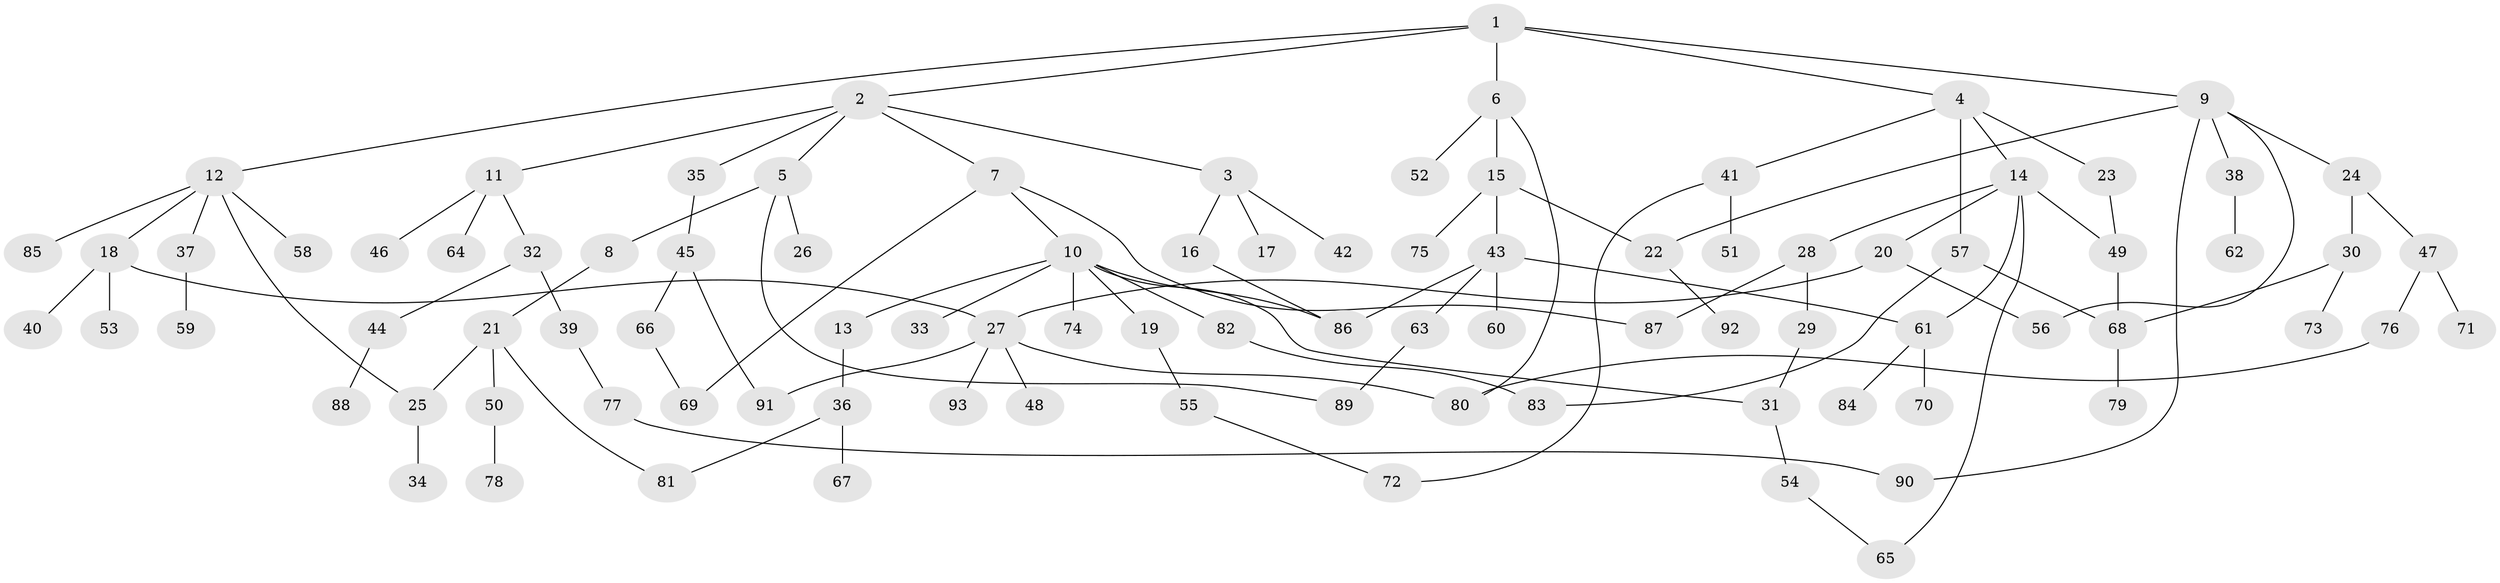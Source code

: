 // coarse degree distribution, {9: 0.03278688524590164, 3: 0.19672131147540983, 5: 0.04918032786885246, 4: 0.04918032786885246, 7: 0.03278688524590164, 8: 0.01639344262295082, 2: 0.29508196721311475, 1: 0.3114754098360656, 6: 0.01639344262295082}
// Generated by graph-tools (version 1.1) at 2025/41/03/06/25 10:41:26]
// undirected, 93 vertices, 114 edges
graph export_dot {
graph [start="1"]
  node [color=gray90,style=filled];
  1;
  2;
  3;
  4;
  5;
  6;
  7;
  8;
  9;
  10;
  11;
  12;
  13;
  14;
  15;
  16;
  17;
  18;
  19;
  20;
  21;
  22;
  23;
  24;
  25;
  26;
  27;
  28;
  29;
  30;
  31;
  32;
  33;
  34;
  35;
  36;
  37;
  38;
  39;
  40;
  41;
  42;
  43;
  44;
  45;
  46;
  47;
  48;
  49;
  50;
  51;
  52;
  53;
  54;
  55;
  56;
  57;
  58;
  59;
  60;
  61;
  62;
  63;
  64;
  65;
  66;
  67;
  68;
  69;
  70;
  71;
  72;
  73;
  74;
  75;
  76;
  77;
  78;
  79;
  80;
  81;
  82;
  83;
  84;
  85;
  86;
  87;
  88;
  89;
  90;
  91;
  92;
  93;
  1 -- 2;
  1 -- 4;
  1 -- 6;
  1 -- 9;
  1 -- 12;
  2 -- 3;
  2 -- 5;
  2 -- 7;
  2 -- 11;
  2 -- 35;
  3 -- 16;
  3 -- 17;
  3 -- 42;
  4 -- 14;
  4 -- 23;
  4 -- 41;
  4 -- 57;
  5 -- 8;
  5 -- 26;
  5 -- 89;
  6 -- 15;
  6 -- 52;
  6 -- 80;
  7 -- 10;
  7 -- 87;
  7 -- 69;
  8 -- 21;
  9 -- 24;
  9 -- 38;
  9 -- 90;
  9 -- 22;
  9 -- 56;
  10 -- 13;
  10 -- 19;
  10 -- 33;
  10 -- 74;
  10 -- 82;
  10 -- 31;
  10 -- 86;
  11 -- 32;
  11 -- 46;
  11 -- 64;
  12 -- 18;
  12 -- 37;
  12 -- 58;
  12 -- 85;
  12 -- 25;
  13 -- 36;
  14 -- 20;
  14 -- 28;
  14 -- 65;
  14 -- 49;
  14 -- 61;
  15 -- 22;
  15 -- 43;
  15 -- 75;
  16 -- 86;
  18 -- 40;
  18 -- 53;
  18 -- 27;
  19 -- 55;
  20 -- 27;
  20 -- 56;
  21 -- 25;
  21 -- 50;
  21 -- 81;
  22 -- 92;
  23 -- 49;
  24 -- 30;
  24 -- 47;
  25 -- 34;
  27 -- 48;
  27 -- 80;
  27 -- 93;
  27 -- 91;
  28 -- 29;
  28 -- 87;
  29 -- 31;
  30 -- 68;
  30 -- 73;
  31 -- 54;
  32 -- 39;
  32 -- 44;
  35 -- 45;
  36 -- 67;
  36 -- 81;
  37 -- 59;
  38 -- 62;
  39 -- 77;
  41 -- 51;
  41 -- 72;
  43 -- 60;
  43 -- 61;
  43 -- 63;
  43 -- 86;
  44 -- 88;
  45 -- 66;
  45 -- 91;
  47 -- 71;
  47 -- 76;
  49 -- 68;
  50 -- 78;
  54 -- 65;
  55 -- 72;
  57 -- 83;
  57 -- 68;
  61 -- 70;
  61 -- 84;
  63 -- 89;
  66 -- 69;
  68 -- 79;
  76 -- 80;
  77 -- 90;
  82 -- 83;
}
